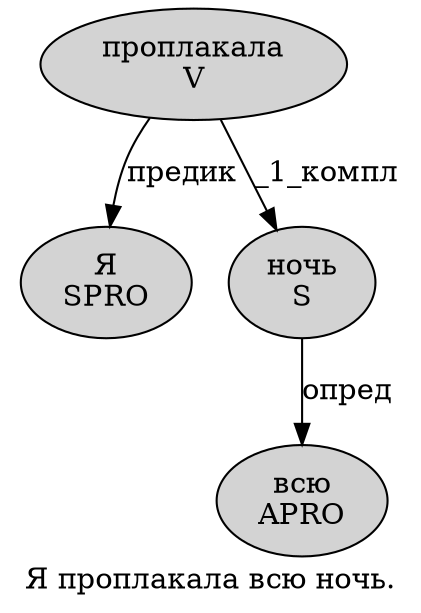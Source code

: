 digraph SENTENCE_1139 {
	graph [label="Я проплакала всю ночь."]
	node [style=filled]
		0 [label="Я
SPRO" color="" fillcolor=lightgray penwidth=1 shape=ellipse]
		1 [label="проплакала
V" color="" fillcolor=lightgray penwidth=1 shape=ellipse]
		2 [label="всю
APRO" color="" fillcolor=lightgray penwidth=1 shape=ellipse]
		3 [label="ночь
S" color="" fillcolor=lightgray penwidth=1 shape=ellipse]
			3 -> 2 [label="опред"]
			1 -> 0 [label="предик"]
			1 -> 3 [label="_1_компл"]
}